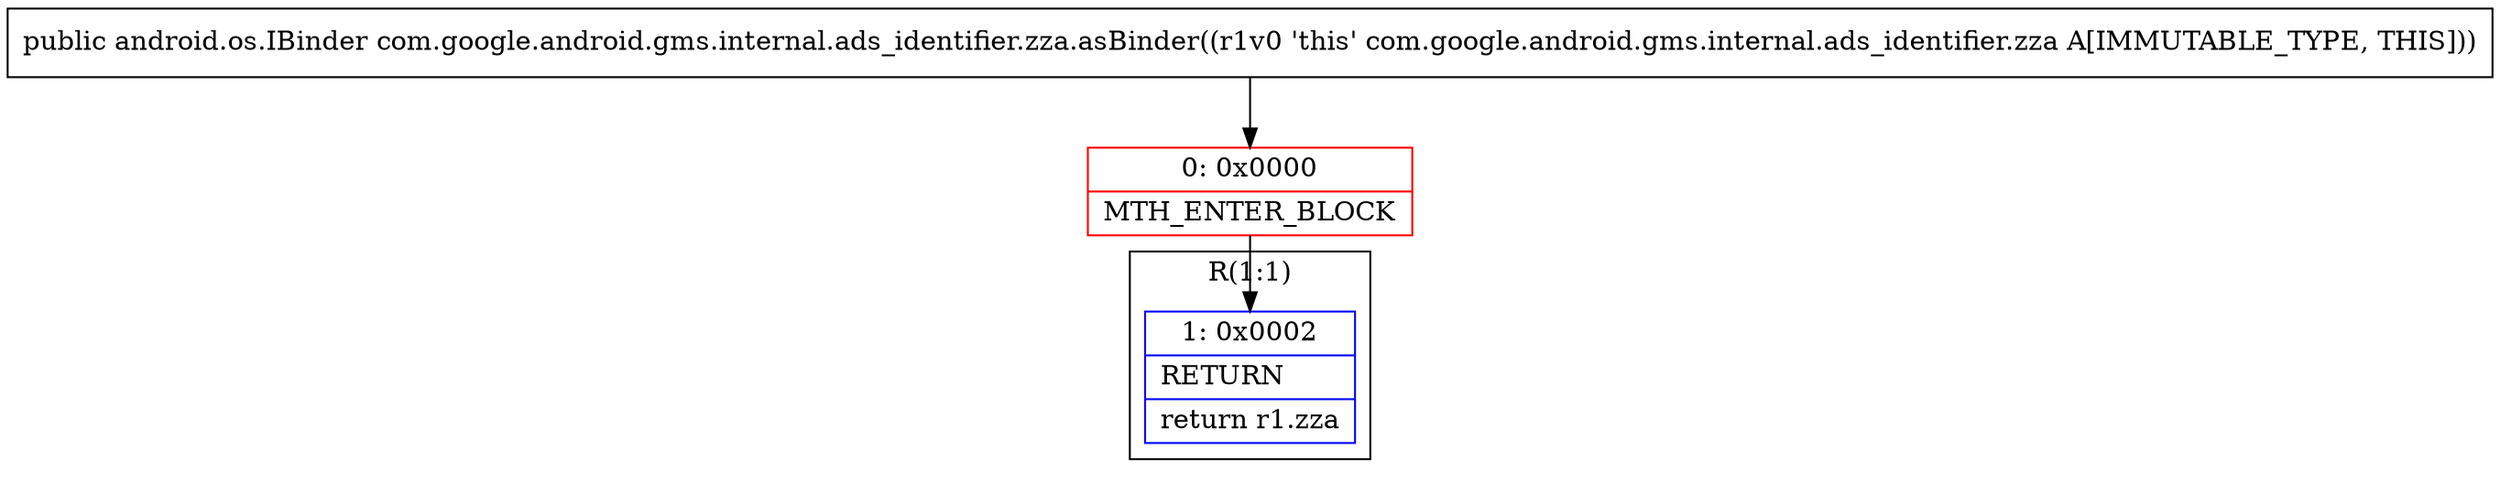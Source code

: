 digraph "CFG forcom.google.android.gms.internal.ads_identifier.zza.asBinder()Landroid\/os\/IBinder;" {
subgraph cluster_Region_1770060270 {
label = "R(1:1)";
node [shape=record,color=blue];
Node_1 [shape=record,label="{1\:\ 0x0002|RETURN\l|return r1.zza\l}"];
}
Node_0 [shape=record,color=red,label="{0\:\ 0x0000|MTH_ENTER_BLOCK\l}"];
MethodNode[shape=record,label="{public android.os.IBinder com.google.android.gms.internal.ads_identifier.zza.asBinder((r1v0 'this' com.google.android.gms.internal.ads_identifier.zza A[IMMUTABLE_TYPE, THIS])) }"];
MethodNode -> Node_0;
Node_0 -> Node_1;
}

